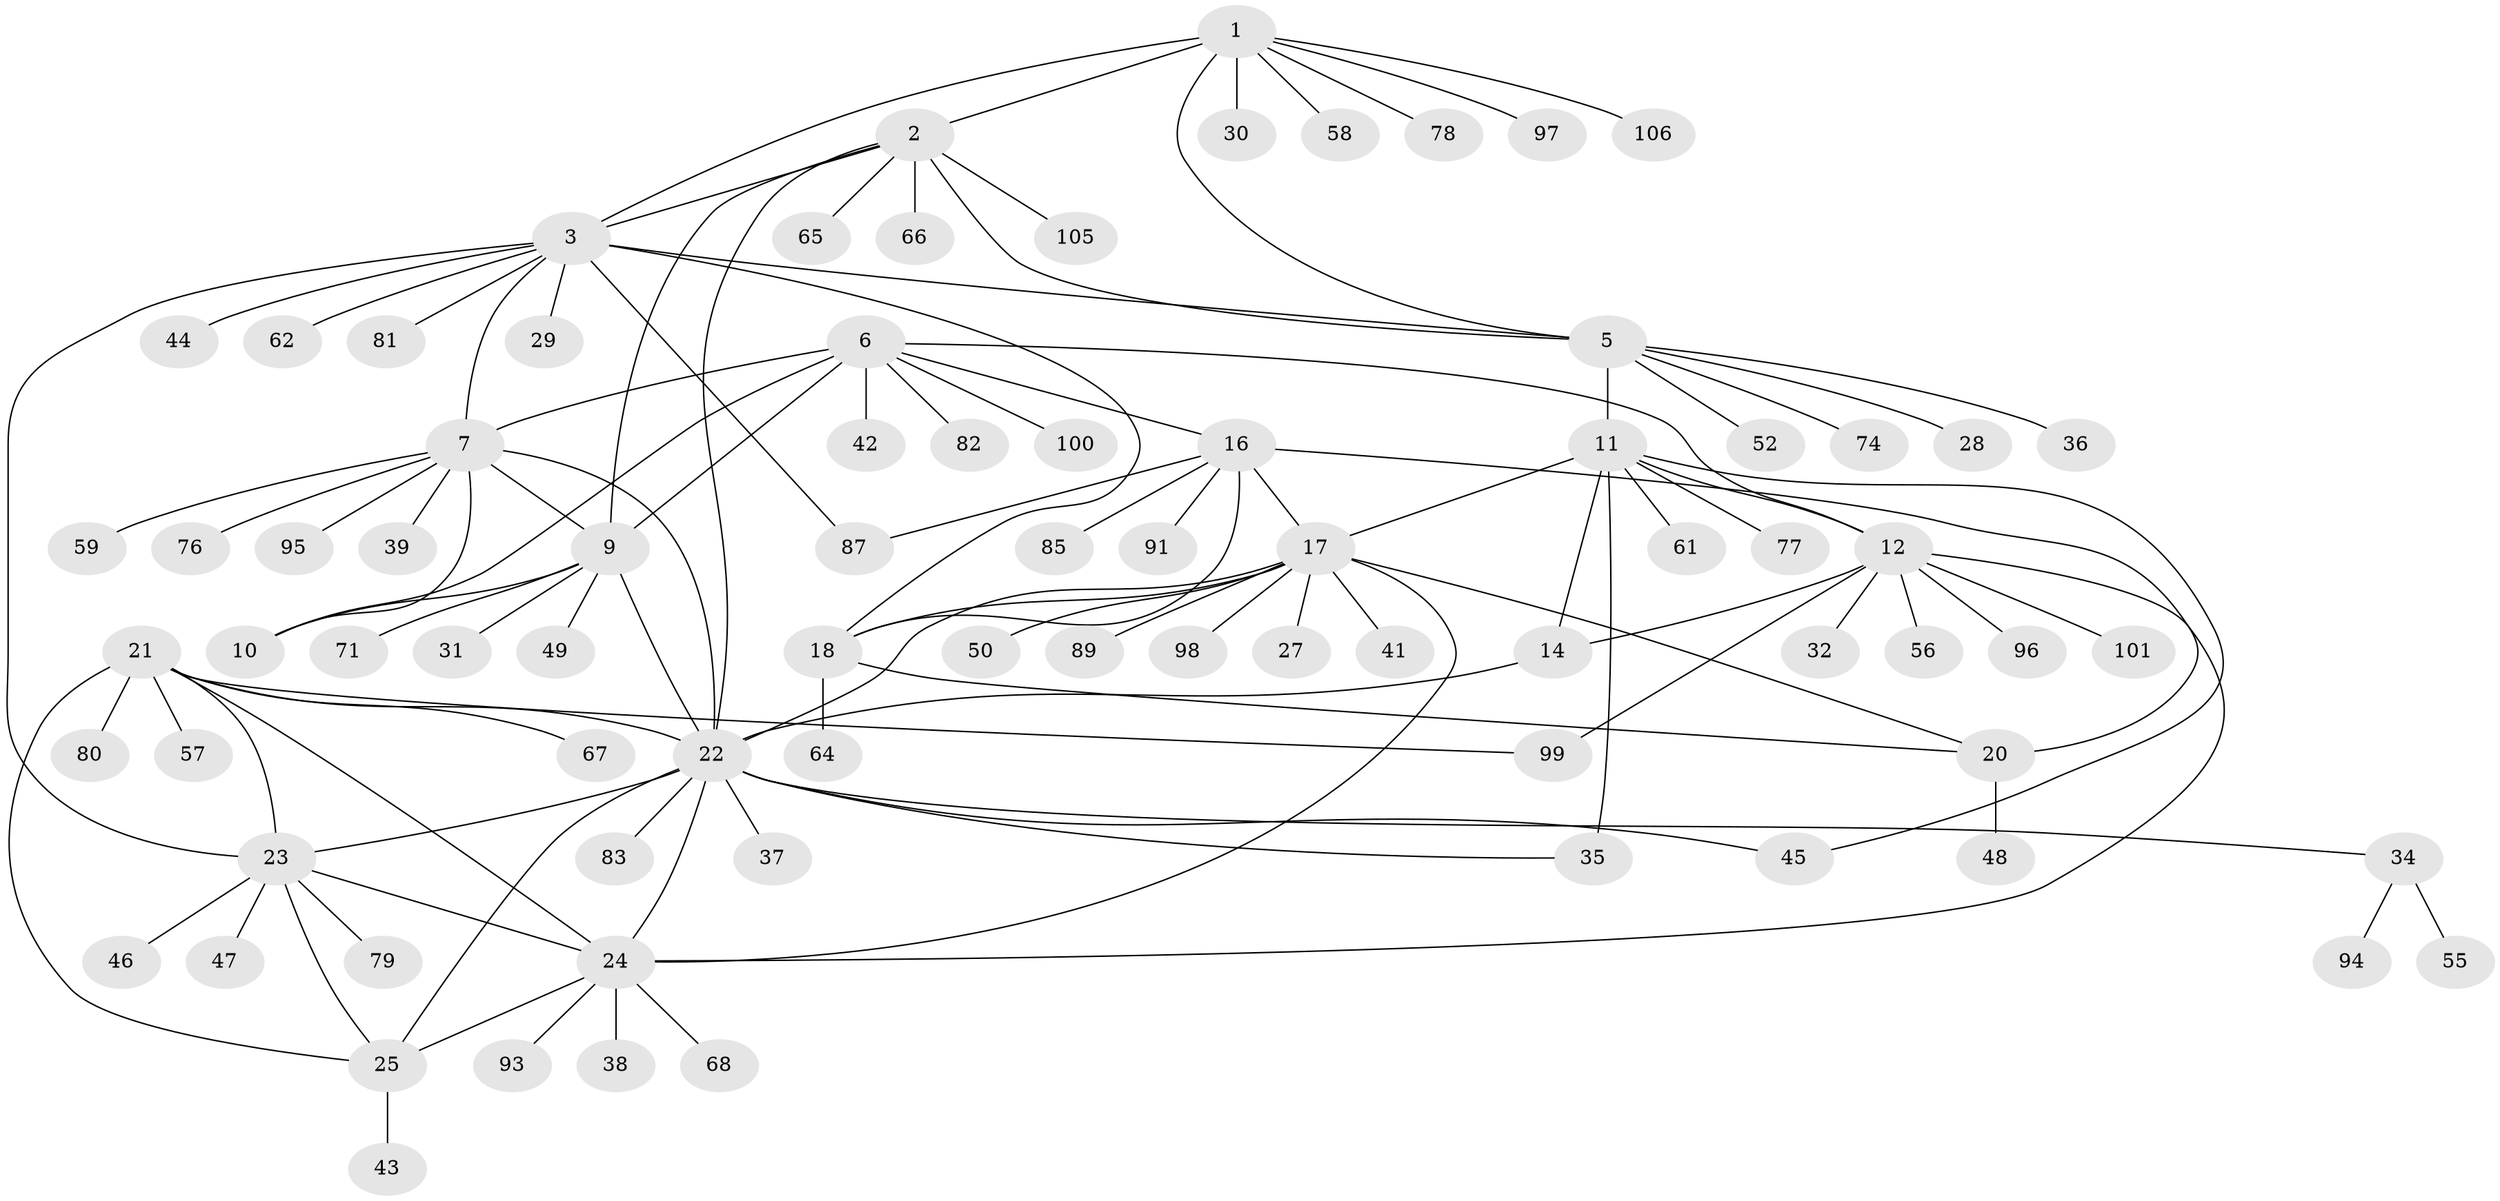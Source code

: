 // original degree distribution, {9: 0.04716981132075472, 6: 0.04716981132075472, 11: 0.009433962264150943, 7: 0.02830188679245283, 10: 0.02830188679245283, 5: 0.02830188679245283, 8: 0.018867924528301886, 4: 0.009433962264150943, 12: 0.009433962264150943, 13: 0.009433962264150943, 3: 0.02830188679245283, 1: 0.5849056603773585, 2: 0.1509433962264151}
// Generated by graph-tools (version 1.1) at 2025/42/03/06/25 10:42:13]
// undirected, 80 vertices, 110 edges
graph export_dot {
graph [start="1"]
  node [color=gray90,style=filled];
  1 [super="+72"];
  2 [super="+4"];
  3 [super="+73"];
  5 [super="+40"];
  6 [super="+60"];
  7 [super="+8"];
  9 [super="+103"];
  10 [super="+92"];
  11 [super="+15"];
  12 [super="+13"];
  14;
  16 [super="+19"];
  17 [super="+33"];
  18 [super="+54"];
  20 [super="+53"];
  21 [super="+84"];
  22 [super="+26"];
  23 [super="+51"];
  24 [super="+75"];
  25 [super="+69"];
  27;
  28;
  29;
  30;
  31;
  32;
  34 [super="+86"];
  35;
  36;
  37;
  38;
  39;
  41 [super="+102"];
  42;
  43;
  44;
  45;
  46;
  47;
  48;
  49 [super="+104"];
  50;
  52;
  55;
  56;
  57;
  58;
  59 [super="+63"];
  61;
  62;
  64 [super="+90"];
  65;
  66 [super="+70"];
  67;
  68;
  71;
  74;
  76;
  77;
  78;
  79 [super="+88"];
  80;
  81;
  82;
  83;
  85;
  87;
  89;
  91;
  93;
  94;
  95;
  96;
  97;
  98;
  99;
  100;
  101;
  105;
  106;
  1 -- 2 [weight=2];
  1 -- 3;
  1 -- 5;
  1 -- 30;
  1 -- 58;
  1 -- 78;
  1 -- 106;
  1 -- 97;
  2 -- 3 [weight=2];
  2 -- 5 [weight=2];
  2 -- 22;
  2 -- 105;
  2 -- 65;
  2 -- 66;
  2 -- 9;
  3 -- 5;
  3 -- 18;
  3 -- 29;
  3 -- 44;
  3 -- 62;
  3 -- 87;
  3 -- 23;
  3 -- 81;
  3 -- 7;
  5 -- 11;
  5 -- 28;
  5 -- 36;
  5 -- 52;
  5 -- 74;
  6 -- 7 [weight=2];
  6 -- 9;
  6 -- 10;
  6 -- 12;
  6 -- 42;
  6 -- 82;
  6 -- 100;
  6 -- 16;
  7 -- 9 [weight=2];
  7 -- 10 [weight=2];
  7 -- 39;
  7 -- 59;
  7 -- 76;
  7 -- 95;
  7 -- 22;
  9 -- 10;
  9 -- 31;
  9 -- 49;
  9 -- 71;
  9 -- 22;
  11 -- 12 [weight=4];
  11 -- 14 [weight=2];
  11 -- 17;
  11 -- 35;
  11 -- 45;
  11 -- 61;
  11 -- 77;
  12 -- 14 [weight=2];
  12 -- 32;
  12 -- 99;
  12 -- 101;
  12 -- 96;
  12 -- 56;
  12 -- 24;
  14 -- 22;
  16 -- 17 [weight=2];
  16 -- 18 [weight=2];
  16 -- 20 [weight=2];
  16 -- 87;
  16 -- 91;
  16 -- 85;
  17 -- 18;
  17 -- 20;
  17 -- 24;
  17 -- 27;
  17 -- 41;
  17 -- 50;
  17 -- 89;
  17 -- 98;
  17 -- 22;
  18 -- 20;
  18 -- 64;
  20 -- 48;
  21 -- 22;
  21 -- 23;
  21 -- 24;
  21 -- 25;
  21 -- 57;
  21 -- 67;
  21 -- 80;
  21 -- 99;
  22 -- 23;
  22 -- 24;
  22 -- 25;
  22 -- 34;
  22 -- 35;
  22 -- 37;
  22 -- 83;
  22 -- 45;
  23 -- 24;
  23 -- 25;
  23 -- 46;
  23 -- 47;
  23 -- 79;
  24 -- 25;
  24 -- 38;
  24 -- 68;
  24 -- 93;
  25 -- 43;
  34 -- 55;
  34 -- 94;
}
